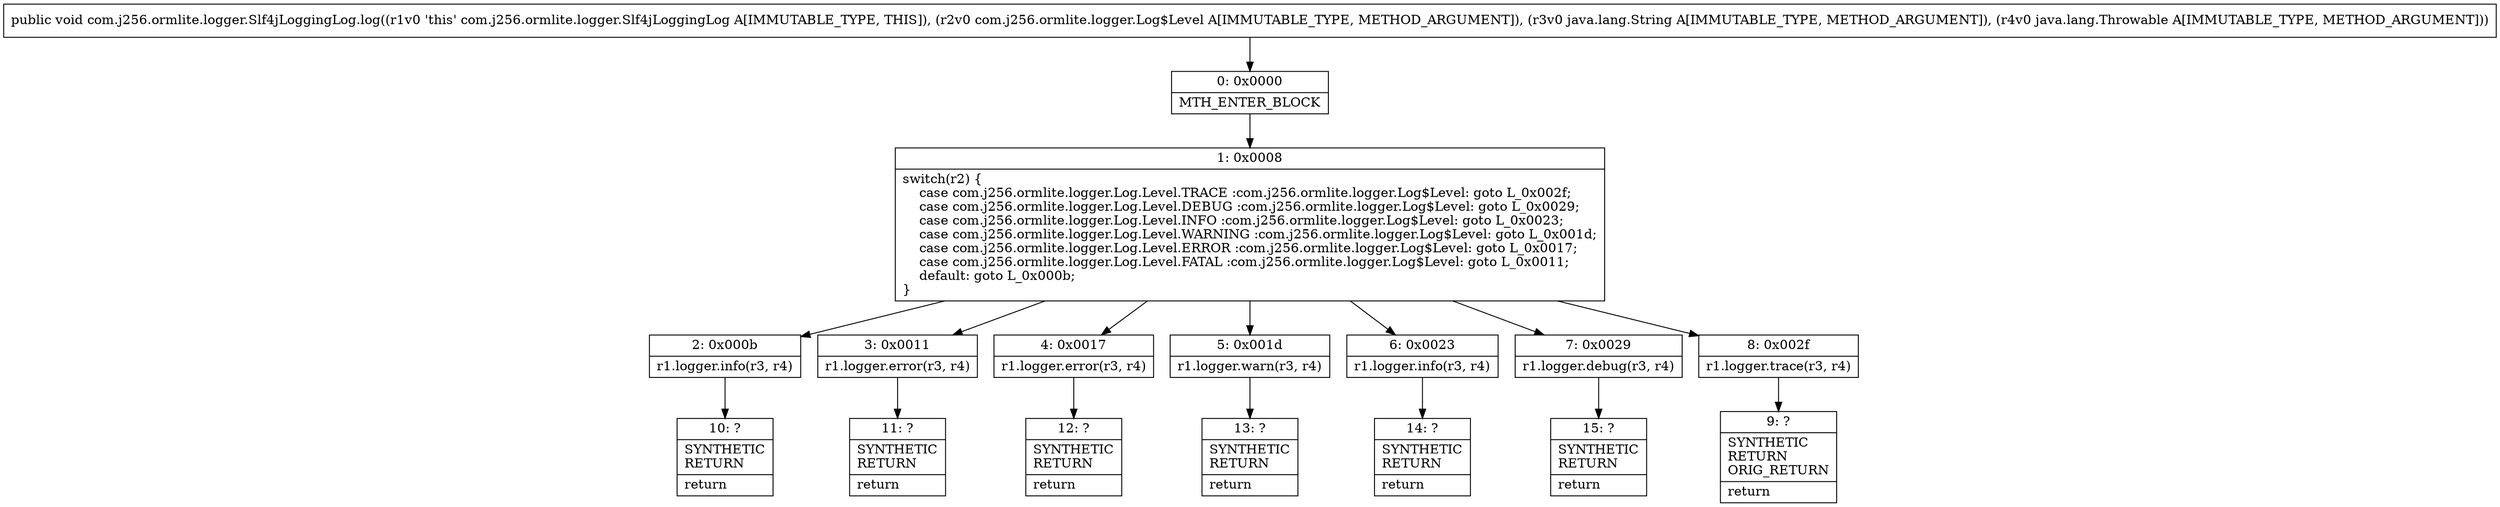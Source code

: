 digraph "CFG forcom.j256.ormlite.logger.Slf4jLoggingLog.log(Lcom\/j256\/ormlite\/logger\/Log$Level;Ljava\/lang\/String;Ljava\/lang\/Throwable;)V" {
Node_0 [shape=record,label="{0\:\ 0x0000|MTH_ENTER_BLOCK\l}"];
Node_1 [shape=record,label="{1\:\ 0x0008|switch(r2) \{\l    case com.j256.ormlite.logger.Log.Level.TRACE :com.j256.ormlite.logger.Log$Level: goto L_0x002f;\l    case com.j256.ormlite.logger.Log.Level.DEBUG :com.j256.ormlite.logger.Log$Level: goto L_0x0029;\l    case com.j256.ormlite.logger.Log.Level.INFO :com.j256.ormlite.logger.Log$Level: goto L_0x0023;\l    case com.j256.ormlite.logger.Log.Level.WARNING :com.j256.ormlite.logger.Log$Level: goto L_0x001d;\l    case com.j256.ormlite.logger.Log.Level.ERROR :com.j256.ormlite.logger.Log$Level: goto L_0x0017;\l    case com.j256.ormlite.logger.Log.Level.FATAL :com.j256.ormlite.logger.Log$Level: goto L_0x0011;\l    default: goto L_0x000b;\l\}\l}"];
Node_2 [shape=record,label="{2\:\ 0x000b|r1.logger.info(r3, r4)\l}"];
Node_3 [shape=record,label="{3\:\ 0x0011|r1.logger.error(r3, r4)\l}"];
Node_4 [shape=record,label="{4\:\ 0x0017|r1.logger.error(r3, r4)\l}"];
Node_5 [shape=record,label="{5\:\ 0x001d|r1.logger.warn(r3, r4)\l}"];
Node_6 [shape=record,label="{6\:\ 0x0023|r1.logger.info(r3, r4)\l}"];
Node_7 [shape=record,label="{7\:\ 0x0029|r1.logger.debug(r3, r4)\l}"];
Node_8 [shape=record,label="{8\:\ 0x002f|r1.logger.trace(r3, r4)\l}"];
Node_9 [shape=record,label="{9\:\ ?|SYNTHETIC\lRETURN\lORIG_RETURN\l|return\l}"];
Node_10 [shape=record,label="{10\:\ ?|SYNTHETIC\lRETURN\l|return\l}"];
Node_11 [shape=record,label="{11\:\ ?|SYNTHETIC\lRETURN\l|return\l}"];
Node_12 [shape=record,label="{12\:\ ?|SYNTHETIC\lRETURN\l|return\l}"];
Node_13 [shape=record,label="{13\:\ ?|SYNTHETIC\lRETURN\l|return\l}"];
Node_14 [shape=record,label="{14\:\ ?|SYNTHETIC\lRETURN\l|return\l}"];
Node_15 [shape=record,label="{15\:\ ?|SYNTHETIC\lRETURN\l|return\l}"];
MethodNode[shape=record,label="{public void com.j256.ormlite.logger.Slf4jLoggingLog.log((r1v0 'this' com.j256.ormlite.logger.Slf4jLoggingLog A[IMMUTABLE_TYPE, THIS]), (r2v0 com.j256.ormlite.logger.Log$Level A[IMMUTABLE_TYPE, METHOD_ARGUMENT]), (r3v0 java.lang.String A[IMMUTABLE_TYPE, METHOD_ARGUMENT]), (r4v0 java.lang.Throwable A[IMMUTABLE_TYPE, METHOD_ARGUMENT])) }"];
MethodNode -> Node_0;
Node_0 -> Node_1;
Node_1 -> Node_2;
Node_1 -> Node_3;
Node_1 -> Node_4;
Node_1 -> Node_5;
Node_1 -> Node_6;
Node_1 -> Node_7;
Node_1 -> Node_8;
Node_2 -> Node_10;
Node_3 -> Node_11;
Node_4 -> Node_12;
Node_5 -> Node_13;
Node_6 -> Node_14;
Node_7 -> Node_15;
Node_8 -> Node_9;
}

